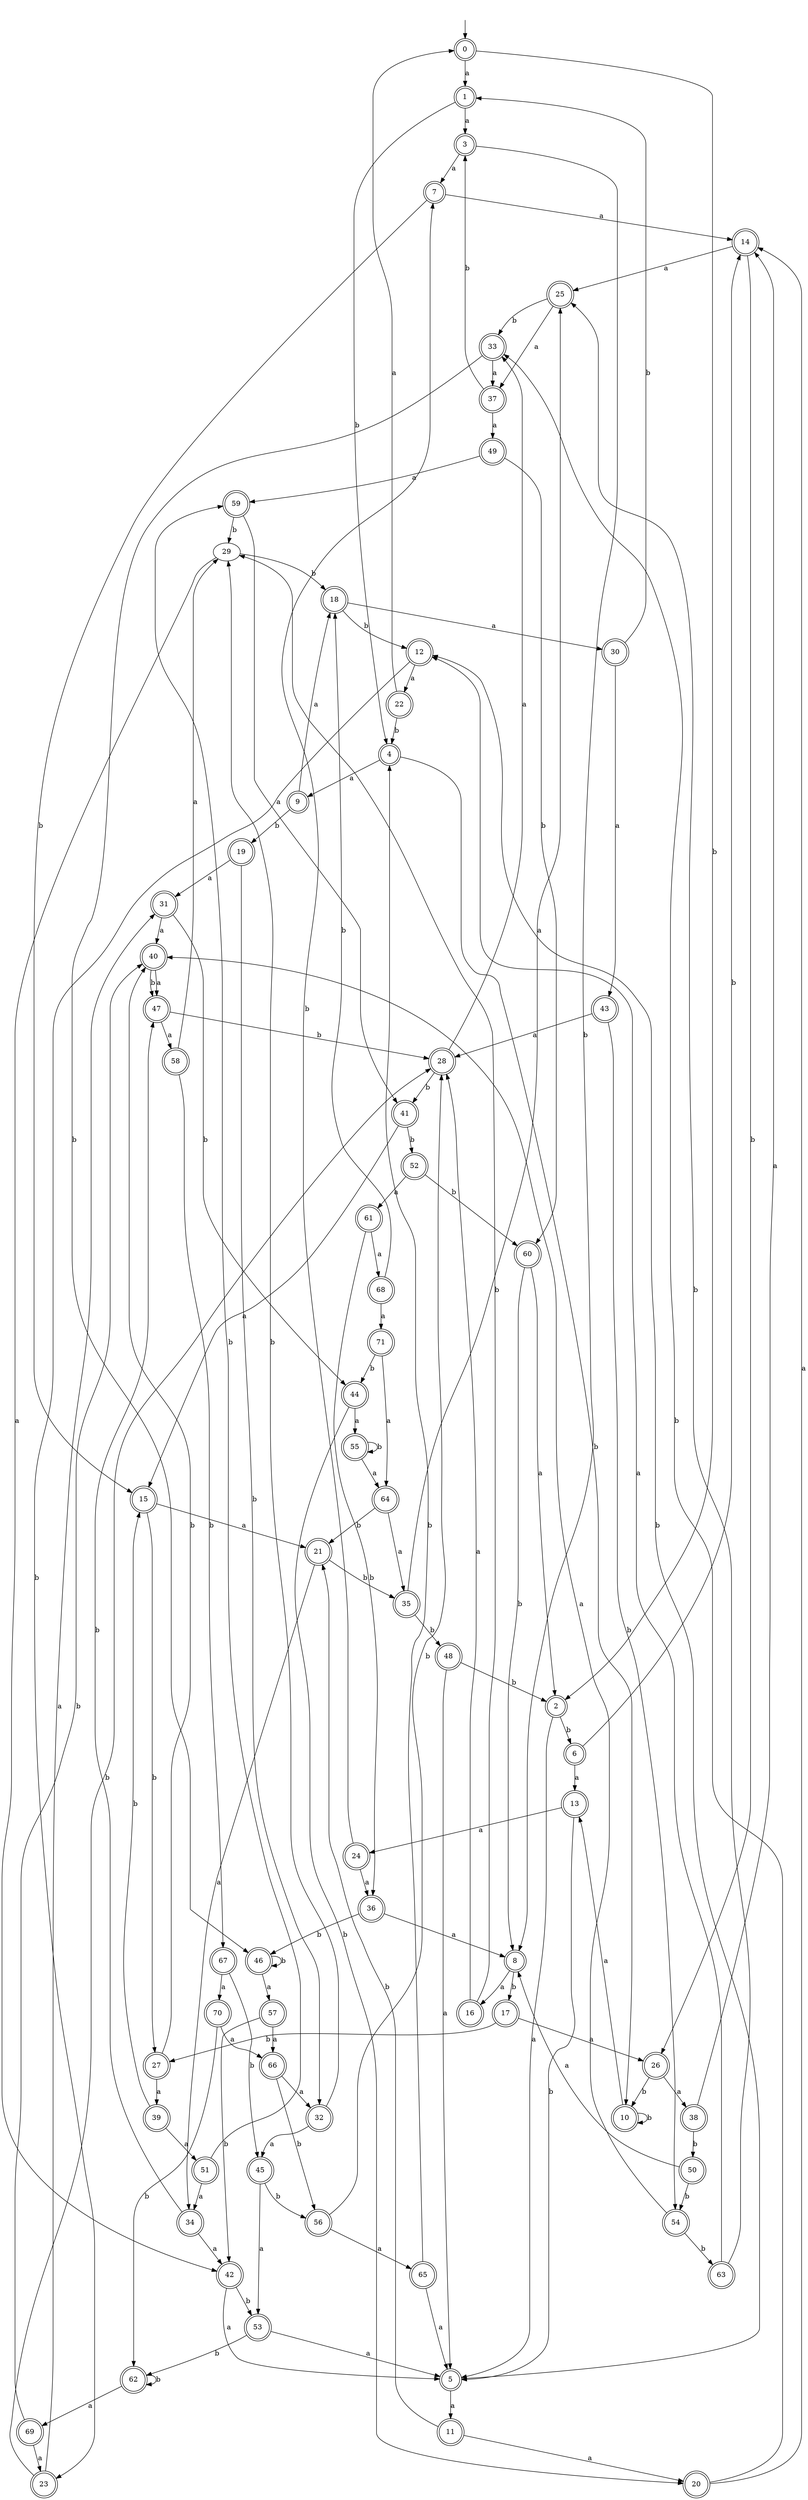 digraph RandomDFA {
  __start0 [label="", shape=none];
  __start0 -> 0 [label=""];
  0 [shape=circle] [shape=doublecircle]
  0 -> 1 [label="a"]
  0 -> 2 [label="b"]
  1 [shape=doublecircle]
  1 -> 3 [label="a"]
  1 -> 4 [label="b"]
  2 [shape=doublecircle]
  2 -> 5 [label="a"]
  2 -> 6 [label="b"]
  3 [shape=doublecircle]
  3 -> 7 [label="a"]
  3 -> 8 [label="b"]
  4 [shape=doublecircle]
  4 -> 9 [label="a"]
  4 -> 10 [label="b"]
  5 [shape=doublecircle]
  5 -> 11 [label="a"]
  5 -> 12 [label="b"]
  6 [shape=doublecircle]
  6 -> 13 [label="a"]
  6 -> 14 [label="b"]
  7 [shape=doublecircle]
  7 -> 14 [label="a"]
  7 -> 15 [label="b"]
  8 [shape=doublecircle]
  8 -> 16 [label="a"]
  8 -> 17 [label="b"]
  9 [shape=doublecircle]
  9 -> 18 [label="a"]
  9 -> 19 [label="b"]
  10 [shape=doublecircle]
  10 -> 13 [label="a"]
  10 -> 10 [label="b"]
  11 [shape=doublecircle]
  11 -> 20 [label="a"]
  11 -> 21 [label="b"]
  12 [shape=doublecircle]
  12 -> 22 [label="a"]
  12 -> 23 [label="b"]
  13 [shape=doublecircle]
  13 -> 24 [label="a"]
  13 -> 5 [label="b"]
  14 [shape=doublecircle]
  14 -> 25 [label="a"]
  14 -> 26 [label="b"]
  15 [shape=doublecircle]
  15 -> 21 [label="a"]
  15 -> 27 [label="b"]
  16 [shape=doublecircle]
  16 -> 28 [label="a"]
  16 -> 29 [label="b"]
  17 [shape=doublecircle]
  17 -> 26 [label="a"]
  17 -> 27 [label="b"]
  18 [shape=doublecircle]
  18 -> 30 [label="a"]
  18 -> 12 [label="b"]
  19 [shape=doublecircle]
  19 -> 31 [label="a"]
  19 -> 32 [label="b"]
  20 [shape=doublecircle]
  20 -> 14 [label="a"]
  20 -> 33 [label="b"]
  21 [shape=doublecircle]
  21 -> 34 [label="a"]
  21 -> 35 [label="b"]
  22 [shape=doublecircle]
  22 -> 0 [label="a"]
  22 -> 4 [label="b"]
  23 [shape=doublecircle]
  23 -> 31 [label="a"]
  23 -> 28 [label="b"]
  24 [shape=doublecircle]
  24 -> 36 [label="a"]
  24 -> 7 [label="b"]
  25 [shape=doublecircle]
  25 -> 37 [label="a"]
  25 -> 33 [label="b"]
  26 [shape=doublecircle]
  26 -> 38 [label="a"]
  26 -> 10 [label="b"]
  27 [shape=doublecircle]
  27 -> 39 [label="a"]
  27 -> 40 [label="b"]
  28 [shape=doublecircle]
  28 -> 33 [label="a"]
  28 -> 41 [label="b"]
  29
  29 -> 42 [label="a"]
  29 -> 18 [label="b"]
  30 [shape=doublecircle]
  30 -> 43 [label="a"]
  30 -> 1 [label="b"]
  31 [shape=doublecircle]
  31 -> 40 [label="a"]
  31 -> 44 [label="b"]
  32 [shape=doublecircle]
  32 -> 45 [label="a"]
  32 -> 29 [label="b"]
  33 [shape=doublecircle]
  33 -> 37 [label="a"]
  33 -> 46 [label="b"]
  34 [shape=doublecircle]
  34 -> 42 [label="a"]
  34 -> 47 [label="b"]
  35 [shape=doublecircle]
  35 -> 25 [label="a"]
  35 -> 48 [label="b"]
  36 [shape=doublecircle]
  36 -> 8 [label="a"]
  36 -> 46 [label="b"]
  37 [shape=doublecircle]
  37 -> 49 [label="a"]
  37 -> 3 [label="b"]
  38 [shape=doublecircle]
  38 -> 14 [label="a"]
  38 -> 50 [label="b"]
  39 [shape=doublecircle]
  39 -> 51 [label="a"]
  39 -> 15 [label="b"]
  40 [shape=doublecircle]
  40 -> 47 [label="a"]
  40 -> 47 [label="b"]
  41 [shape=doublecircle]
  41 -> 15 [label="a"]
  41 -> 52 [label="b"]
  42 [shape=doublecircle]
  42 -> 5 [label="a"]
  42 -> 53 [label="b"]
  43 [shape=doublecircle]
  43 -> 28 [label="a"]
  43 -> 54 [label="b"]
  44 [shape=doublecircle]
  44 -> 55 [label="a"]
  44 -> 20 [label="b"]
  45 [shape=doublecircle]
  45 -> 53 [label="a"]
  45 -> 56 [label="b"]
  46 [shape=doublecircle]
  46 -> 57 [label="a"]
  46 -> 46 [label="b"]
  47 [shape=doublecircle]
  47 -> 58 [label="a"]
  47 -> 28 [label="b"]
  48 [shape=doublecircle]
  48 -> 5 [label="a"]
  48 -> 2 [label="b"]
  49 [shape=doublecircle]
  49 -> 59 [label="a"]
  49 -> 60 [label="b"]
  50 [shape=doublecircle]
  50 -> 8 [label="a"]
  50 -> 54 [label="b"]
  51 [shape=doublecircle]
  51 -> 34 [label="a"]
  51 -> 59 [label="b"]
  52 [shape=doublecircle]
  52 -> 61 [label="a"]
  52 -> 60 [label="b"]
  53 [shape=doublecircle]
  53 -> 5 [label="a"]
  53 -> 62 [label="b"]
  54 [shape=doublecircle]
  54 -> 40 [label="a"]
  54 -> 63 [label="b"]
  55 [shape=doublecircle]
  55 -> 64 [label="a"]
  55 -> 55 [label="b"]
  56 [shape=doublecircle]
  56 -> 65 [label="a"]
  56 -> 28 [label="b"]
  57 [shape=doublecircle]
  57 -> 66 [label="a"]
  57 -> 42 [label="b"]
  58 [shape=doublecircle]
  58 -> 29 [label="a"]
  58 -> 67 [label="b"]
  59 [shape=doublecircle]
  59 -> 41 [label="a"]
  59 -> 29 [label="b"]
  60 [shape=doublecircle]
  60 -> 2 [label="a"]
  60 -> 8 [label="b"]
  61 [shape=doublecircle]
  61 -> 68 [label="a"]
  61 -> 36 [label="b"]
  62 [shape=doublecircle]
  62 -> 69 [label="a"]
  62 -> 62 [label="b"]
  63 [shape=doublecircle]
  63 -> 12 [label="a"]
  63 -> 25 [label="b"]
  64 [shape=doublecircle]
  64 -> 35 [label="a"]
  64 -> 21 [label="b"]
  65 [shape=doublecircle]
  65 -> 5 [label="a"]
  65 -> 4 [label="b"]
  66 [shape=doublecircle]
  66 -> 32 [label="a"]
  66 -> 56 [label="b"]
  67 [shape=doublecircle]
  67 -> 70 [label="a"]
  67 -> 45 [label="b"]
  68 [shape=doublecircle]
  68 -> 71 [label="a"]
  68 -> 18 [label="b"]
  69 [shape=doublecircle]
  69 -> 23 [label="a"]
  69 -> 40 [label="b"]
  70 [shape=doublecircle]
  70 -> 66 [label="a"]
  70 -> 62 [label="b"]
  71 [shape=doublecircle]
  71 -> 64 [label="a"]
  71 -> 44 [label="b"]
}

